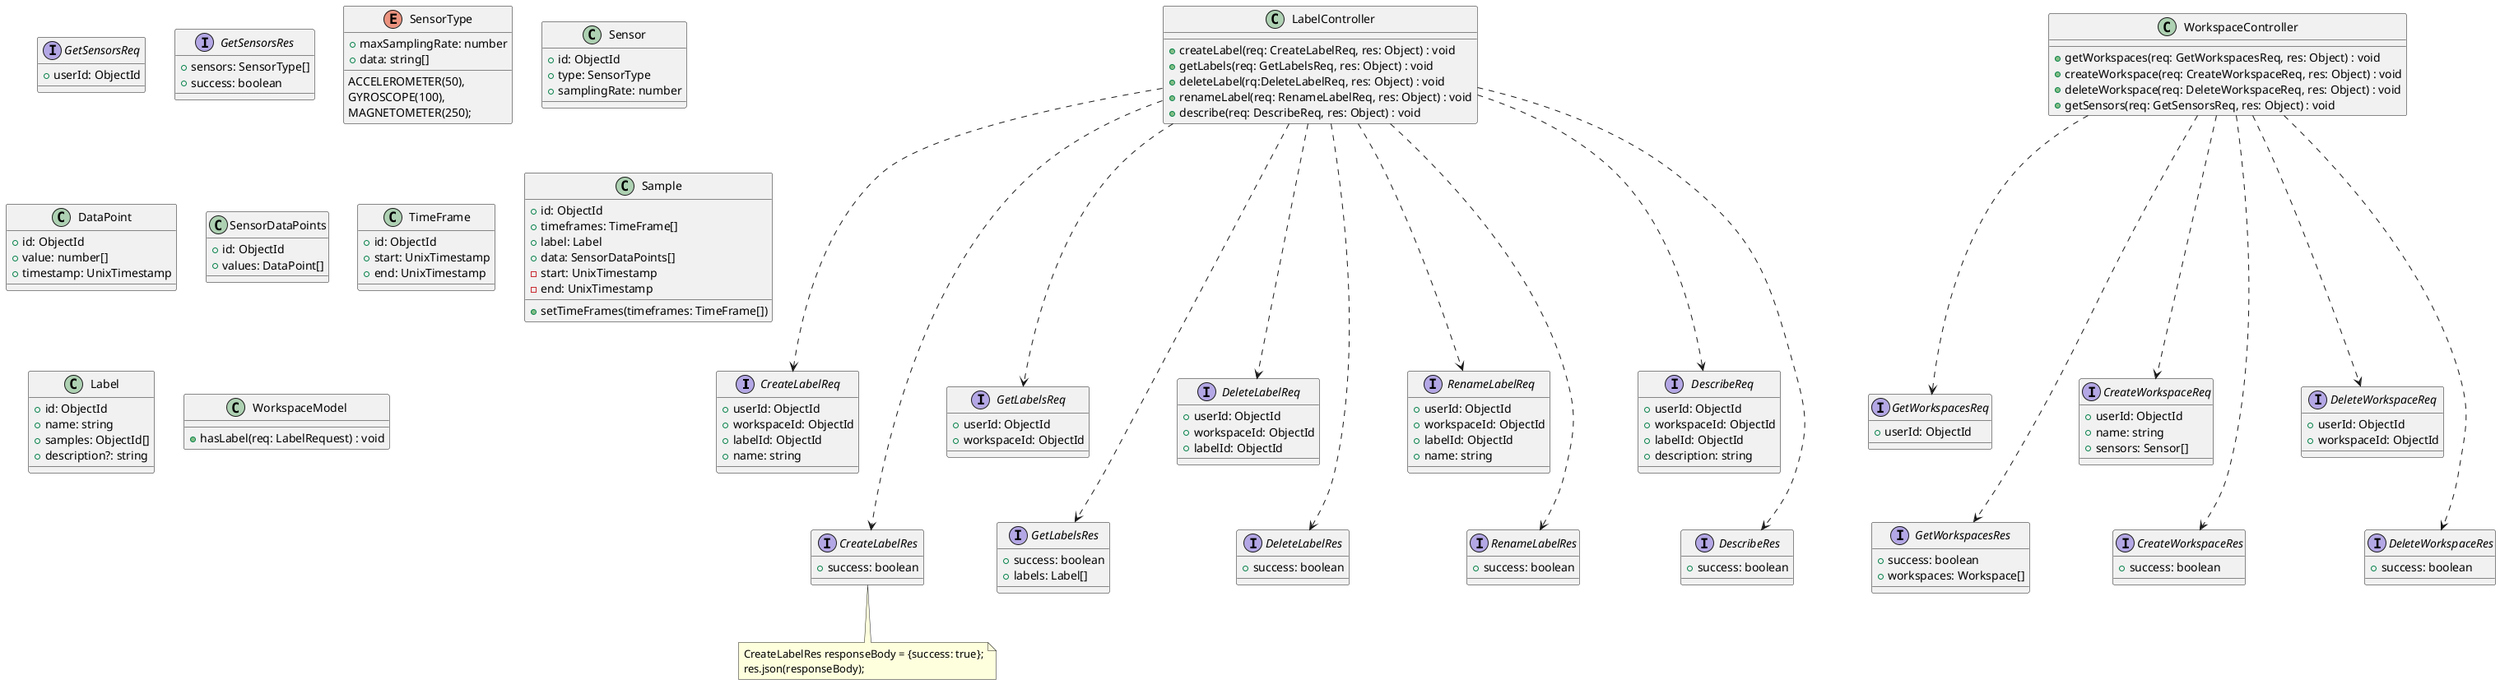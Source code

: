 @startuml ExpressApp

' ----------- LabelController ----------------

interface CreateLabelReq {
    +userId: ObjectId
    +workspaceId: ObjectId
    +labelId: ObjectId
    +name: string
}

interface CreateLabelRes {
    +success: boolean
}

CreateLabelReq -[hidden]-> CreateLabelRes

interface GetLabelsReq {
    +userId: ObjectId
    +workspaceId: ObjectId 
}

interface GetLabelsRes {
    +success: boolean
    +labels: Label[]
}

GetLabelsReq -[hidden]-> GetLabelsRes

interface DeleteLabelReq {
    +userId: ObjectId
    +workspaceId: ObjectId
    +labelId: ObjectId
}

interface DeleteLabelRes {
    +success: boolean
}

DeleteLabelReq -[hidden]-> DeleteLabelRes

interface RenameLabelReq {
    +userId: ObjectId
    +workspaceId: ObjectId
    +labelId: ObjectId
    +name: string
}

interface RenameLabelRes {
    +success: boolean
}

RenameLabelReq -[hidden]-> RenameLabelRes

interface DescribeReq {
    +userId: ObjectId
    +workspaceId: ObjectId
    +labelId: ObjectId
    +description: string
}

interface DescribeRes {
    +success: boolean
}

DescribeReq -[hidden]-> DescribeRes

class LabelController {
    +createLabel(req: CreateLabelReq, res: Object) : void
    +getLabels(req: GetLabelsReq, res: Object) : void
    +deleteLabel(rq:DeleteLabelReq, res: Object) : void
    +renameLabel(req: RenameLabelReq, res: Object) : void
    +describe(req: DescribeReq, res: Object) : void
}

LabelController ...> CreateLabelReq
LabelController ...> CreateLabelRes
note bottom of CreateLabelRes: CreateLabelRes responseBody = {success: true};\nres.json(responseBody);

LabelController ...> GetLabelsReq
LabelController ...> GetLabelsRes

LabelController ...> DeleteLabelReq
LabelController ...> DeleteLabelRes

LabelController ...> RenameLabelReq
LabelController ...> RenameLabelRes

LabelController ...> DescribeReq
LabelController ...> DescribeRes

' ------------- WorkspaceController ---------- 

interface GetWorkspacesReq {
    +userId: ObjectId
}

interface GetWorkspacesRes {
    +success: boolean
    +workspaces: Workspace[]
}

GetWorkspacesReq -[hidden]-> GetWorkspacesRes

interface CreateWorkspaceReq {
    +userId: ObjectId
    +name: string
    +sensors: Sensor[]
}

interface CreateWorkspaceRes {
    +success: boolean
}

CreateWorkspaceReq -[hidden]-> CreateWorkspaceRes

interface DeleteWorkspaceReq {
    +userId: ObjectId
    +workspaceId: ObjectId
}

interface DeleteWorkspaceRes {
    +success: boolean
}

DeleteWorkspaceReq -[hidden]-> DeleteWorkspaceRes

interface GetSensorsReq {
    +userId: ObjectId
}

interface GetSensorsRes {
    +sensors: SensorType[]
    +success: boolean
}

class WorkspaceController {
    +getWorkspaces(req: GetWorkspacesReq, res: Object) : void
    +createWorkspace(req: CreateWorkspaceReq, res: Object) : void
    +deleteWorkspace(req: DeleteWorkspaceReq, res: Object) : void
    +getSensors(req: GetSensorsReq, res: Object) : void
}

WorkspaceController ...> GetWorkspacesReq
WorkspaceController ...> GetWorkspacesRes
WorkspaceController ...> CreateWorkspaceReq
WorkspaceController ...> CreateWorkspaceRes
WorkspaceController ...> DeleteWorkspaceReq
WorkspaceController ...> DeleteWorkspaceRes

enum SensorType {
    ACCELEROMETER(50),
    GYROSCOPE(100),
    MAGNETOMETER(250);

    +maxSamplingRate: number
    +data: string[]
}

class Sensor {
    +id: ObjectId
    +type: SensorType
    +samplingRate: number
}

class DataPoint {
    +id: ObjectId
    +value: number[]
    +timestamp: UnixTimestamp
}

class SensorDataPoints {
    +id: ObjectId
    +values: DataPoint[]
}

class TimeFrame {
    +id: ObjectId
    +start: UnixTimestamp
    +end: UnixTimestamp
}

class Sample {
    +id: ObjectId
    +timeframes: TimeFrame[]
    +label: Label
    +data: SensorDataPoints[]
    -start: UnixTimestamp
    -end: UnixTimestamp
    +setTimeFrames(timeframes: TimeFrame[])
}

class Label {
    +id: ObjectId
    +name: string
    +samples: ObjectId[]
    +description?: string
}

class WorkspaceModel {
    +hasLabel(req: LabelRequest) : void
}

@enduml